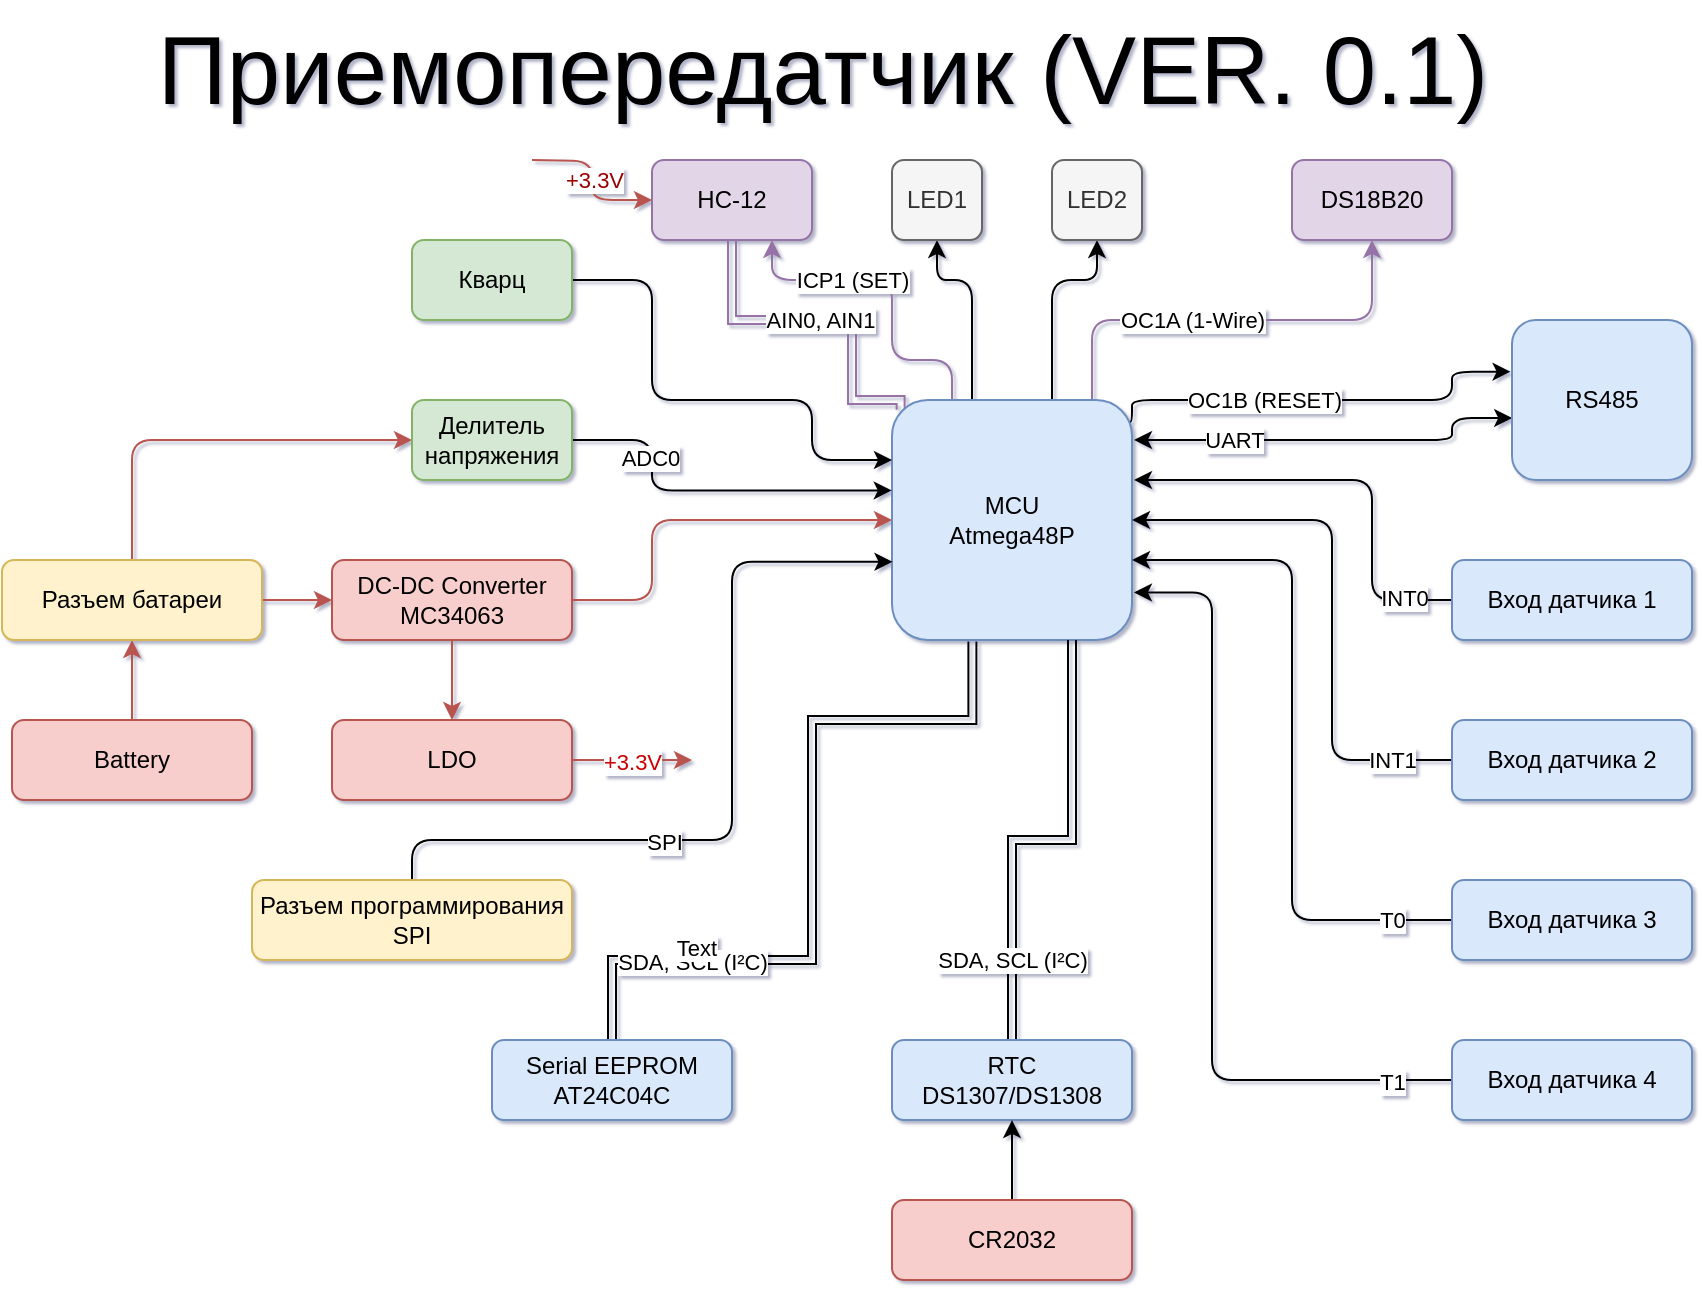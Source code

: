 <mxfile version="20.0.4" type="device"><diagram id="-rmkpjZkz6tKkBCrCUzL" name="Page-1"><mxGraphModel dx="735" dy="731" grid="1" gridSize="10" guides="1" tooltips="1" connect="1" arrows="1" fold="1" page="1" pageScale="1" pageWidth="850" pageHeight="1100" math="0" shadow="1"><root><mxCell id="0"/><mxCell id="1" parent="0"/><mxCell id="UCISzvIl-v4GKFJ1kHPi-4" style="edgeStyle=orthogonalEdgeStyle;rounded=1;orthogonalLoop=1;jettySize=auto;html=1;entryX=0.5;entryY=1;entryDx=0;entryDy=0;fillColor=#e1d5e7;strokeColor=#9673a6;" edge="1" parent="1" source="UCISzvIl-v4GKFJ1kHPi-2" target="UCISzvIl-v4GKFJ1kHPi-3"><mxGeometry relative="1" as="geometry"><Array as="points"><mxPoint x="580" y="200"/><mxPoint x="720" y="200"/></Array></mxGeometry></mxCell><mxCell id="UCISzvIl-v4GKFJ1kHPi-50" value="OC1A (1-Wire)" style="edgeLabel;html=1;align=center;verticalAlign=middle;resizable=0;points=[];" vertex="1" connectable="0" parent="UCISzvIl-v4GKFJ1kHPi-4"><mxGeometry x="-0.276" y="1" relative="1" as="geometry"><mxPoint x="10" y="1" as="offset"/></mxGeometry></mxCell><mxCell id="UCISzvIl-v4GKFJ1kHPi-7" style="edgeStyle=orthogonalEdgeStyle;rounded=0;orthogonalLoop=1;jettySize=auto;html=1;entryX=0.5;entryY=1;entryDx=0;entryDy=0;shape=link;fillColor=#e1d5e7;strokeColor=#9673a6;exitX=0.036;exitY=0.041;exitDx=0;exitDy=0;exitPerimeter=0;" edge="1" parent="1" source="UCISzvIl-v4GKFJ1kHPi-2" target="UCISzvIl-v4GKFJ1kHPi-6"><mxGeometry relative="1" as="geometry"><Array as="points"><mxPoint x="484" y="240"/><mxPoint x="460" y="240"/><mxPoint x="460" y="200"/><mxPoint x="400" y="200"/></Array></mxGeometry></mxCell><mxCell id="UCISzvIl-v4GKFJ1kHPi-20" value="AIN0, AIN1" style="edgeLabel;html=1;align=center;verticalAlign=middle;resizable=0;points=[];" vertex="1" connectable="0" parent="UCISzvIl-v4GKFJ1kHPi-7"><mxGeometry x="-0.154" y="-3" relative="1" as="geometry"><mxPoint x="-14" y="3" as="offset"/></mxGeometry></mxCell><mxCell id="UCISzvIl-v4GKFJ1kHPi-42" style="edgeStyle=orthogonalEdgeStyle;rounded=1;orthogonalLoop=1;jettySize=auto;html=1;entryX=0.5;entryY=1;entryDx=0;entryDy=0;startArrow=none;startFill=0;" edge="1" parent="1" source="UCISzvIl-v4GKFJ1kHPi-2" target="UCISzvIl-v4GKFJ1kHPi-39"><mxGeometry relative="1" as="geometry"><Array as="points"><mxPoint x="520" y="180"/><mxPoint x="503" y="180"/></Array></mxGeometry></mxCell><mxCell id="UCISzvIl-v4GKFJ1kHPi-43" style="edgeStyle=orthogonalEdgeStyle;rounded=1;orthogonalLoop=1;jettySize=auto;html=1;entryX=0.5;entryY=1;entryDx=0;entryDy=0;startArrow=none;startFill=0;" edge="1" parent="1" source="UCISzvIl-v4GKFJ1kHPi-2" target="UCISzvIl-v4GKFJ1kHPi-40"><mxGeometry relative="1" as="geometry"><Array as="points"><mxPoint x="560" y="180"/><mxPoint x="583" y="180"/></Array></mxGeometry></mxCell><mxCell id="UCISzvIl-v4GKFJ1kHPi-51" style="edgeStyle=orthogonalEdgeStyle;rounded=1;orthogonalLoop=1;jettySize=auto;html=1;entryX=-0.008;entryY=0.323;entryDx=0;entryDy=0;startArrow=none;startFill=0;exitX=0.985;exitY=0.092;exitDx=0;exitDy=0;exitPerimeter=0;entryPerimeter=0;" edge="1" parent="1" source="UCISzvIl-v4GKFJ1kHPi-2" target="UCISzvIl-v4GKFJ1kHPi-31"><mxGeometry relative="1" as="geometry"><Array as="points"><mxPoint x="600" y="251"/><mxPoint x="600" y="240"/><mxPoint x="760" y="240"/><mxPoint x="760" y="226"/></Array></mxGeometry></mxCell><mxCell id="UCISzvIl-v4GKFJ1kHPi-52" value="OC1B (RESET)" style="edgeLabel;html=1;align=center;verticalAlign=middle;resizable=0;points=[];" vertex="1" connectable="0" parent="UCISzvIl-v4GKFJ1kHPi-51"><mxGeometry x="-0.508" y="-1" relative="1" as="geometry"><mxPoint x="26" y="-1" as="offset"/></mxGeometry></mxCell><mxCell id="UCISzvIl-v4GKFJ1kHPi-70" value="" style="edgeStyle=orthogonalEdgeStyle;rounded=1;orthogonalLoop=1;jettySize=auto;html=1;fontSize=48;fontColor=#000000;startArrow=none;startFill=0;exitX=0.25;exitY=0;exitDx=0;exitDy=0;fontStyle=2;fillColor=#e1d5e7;strokeColor=#9673a6;" edge="1" parent="1" source="UCISzvIl-v4GKFJ1kHPi-2"><mxGeometry x="-0.176" y="-10" relative="1" as="geometry"><mxPoint x="420" y="160.0" as="targetPoint"/><Array as="points"><mxPoint x="510" y="220"/><mxPoint x="480" y="220"/><mxPoint x="480" y="180"/><mxPoint x="420" y="180"/></Array><mxPoint as="offset"/></mxGeometry></mxCell><mxCell id="UCISzvIl-v4GKFJ1kHPi-73" value="ICP1 (SET)" style="edgeLabel;html=1;align=center;verticalAlign=middle;resizable=0;points=[];fontSize=11;fontColor=#000000;" vertex="1" connectable="0" parent="UCISzvIl-v4GKFJ1kHPi-70"><mxGeometry x="-0.632" relative="1" as="geometry"><mxPoint x="-39" y="-40" as="offset"/></mxGeometry></mxCell><mxCell id="UCISzvIl-v4GKFJ1kHPi-2" value="MCU&lt;br&gt;Atmega48P" style="rounded=1;whiteSpace=wrap;html=1;fillColor=#dae8fc;strokeColor=#6c8ebf;" vertex="1" parent="1"><mxGeometry x="480" y="240" width="120" height="120" as="geometry"/></mxCell><mxCell id="UCISzvIl-v4GKFJ1kHPi-3" value="DS18B20" style="rounded=1;whiteSpace=wrap;html=1;fillColor=#e1d5e7;strokeColor=#9673a6;" vertex="1" parent="1"><mxGeometry x="680" y="120" width="80" height="40" as="geometry"/></mxCell><mxCell id="UCISzvIl-v4GKFJ1kHPi-6" value="HC-12" style="rounded=1;whiteSpace=wrap;html=1;fillColor=#e1d5e7;strokeColor=#9673a6;" vertex="1" parent="1"><mxGeometry x="360" y="120" width="80" height="40" as="geometry"/></mxCell><mxCell id="UCISzvIl-v4GKFJ1kHPi-10" style="edgeStyle=orthogonalEdgeStyle;rounded=1;orthogonalLoop=1;jettySize=auto;html=1;entryX=0;entryY=0.5;entryDx=0;entryDy=0;fillColor=#f8cecc;strokeColor=#b85450;" edge="1" parent="1" source="UCISzvIl-v4GKFJ1kHPi-9" target="UCISzvIl-v4GKFJ1kHPi-2"><mxGeometry relative="1" as="geometry"><Array as="points"><mxPoint x="360" y="340"/><mxPoint x="360" y="300"/></Array></mxGeometry></mxCell><mxCell id="UCISzvIl-v4GKFJ1kHPi-63" style="edgeStyle=orthogonalEdgeStyle;rounded=0;orthogonalLoop=1;jettySize=auto;html=1;entryX=0.5;entryY=0;entryDx=0;entryDy=0;startArrow=none;startFill=0;fillColor=#f8cecc;strokeColor=#b85450;" edge="1" parent="1" source="UCISzvIl-v4GKFJ1kHPi-9" target="UCISzvIl-v4GKFJ1kHPi-62"><mxGeometry relative="1" as="geometry"/></mxCell><mxCell id="UCISzvIl-v4GKFJ1kHPi-9" value="DC-DC Converter&lt;br&gt;MC34063" style="rounded=1;whiteSpace=wrap;html=1;fillColor=#f8cecc;strokeColor=#b85450;" vertex="1" parent="1"><mxGeometry x="200" y="320" width="120" height="40" as="geometry"/></mxCell><mxCell id="UCISzvIl-v4GKFJ1kHPi-12" style="edgeStyle=orthogonalEdgeStyle;rounded=1;orthogonalLoop=1;jettySize=auto;html=1;entryX=1;entryY=0.5;entryDx=0;entryDy=0;" edge="1" parent="1" source="UCISzvIl-v4GKFJ1kHPi-11" target="UCISzvIl-v4GKFJ1kHPi-2"><mxGeometry relative="1" as="geometry"><Array as="points"><mxPoint x="700" y="420"/><mxPoint x="700" y="300"/></Array></mxGeometry></mxCell><mxCell id="UCISzvIl-v4GKFJ1kHPi-13" value="INT1" style="edgeLabel;html=1;align=center;verticalAlign=middle;resizable=0;points=[];" vertex="1" connectable="0" parent="UCISzvIl-v4GKFJ1kHPi-12"><mxGeometry x="0.145" y="-2" relative="1" as="geometry"><mxPoint x="28" y="100" as="offset"/></mxGeometry></mxCell><mxCell id="UCISzvIl-v4GKFJ1kHPi-11" value="Вход датчика 2" style="rounded=1;whiteSpace=wrap;html=1;fillColor=#dae8fc;strokeColor=#6c8ebf;" vertex="1" parent="1"><mxGeometry x="760" y="400" width="120" height="40" as="geometry"/></mxCell><mxCell id="UCISzvIl-v4GKFJ1kHPi-15" style="edgeStyle=orthogonalEdgeStyle;rounded=1;orthogonalLoop=1;jettySize=auto;html=1;" edge="1" parent="1" source="UCISzvIl-v4GKFJ1kHPi-14"><mxGeometry relative="1" as="geometry"><mxPoint x="600" y="320" as="targetPoint"/><Array as="points"><mxPoint x="680" y="500"/><mxPoint x="680" y="320"/></Array></mxGeometry></mxCell><mxCell id="UCISzvIl-v4GKFJ1kHPi-16" value="T0" style="edgeLabel;html=1;align=center;verticalAlign=middle;resizable=0;points=[];" vertex="1" connectable="0" parent="UCISzvIl-v4GKFJ1kHPi-15"><mxGeometry x="0.0" y="-1" relative="1" as="geometry"><mxPoint x="49" y="90" as="offset"/></mxGeometry></mxCell><mxCell id="UCISzvIl-v4GKFJ1kHPi-14" value="Вход датчика 3" style="rounded=1;whiteSpace=wrap;html=1;fillColor=#dae8fc;strokeColor=#6c8ebf;" vertex="1" parent="1"><mxGeometry x="760" y="480" width="120" height="40" as="geometry"/></mxCell><mxCell id="UCISzvIl-v4GKFJ1kHPi-18" style="edgeStyle=orthogonalEdgeStyle;rounded=1;orthogonalLoop=1;jettySize=auto;html=1;entryX=1.008;entryY=0.802;entryDx=0;entryDy=0;entryPerimeter=0;" edge="1" parent="1" source="UCISzvIl-v4GKFJ1kHPi-17" target="UCISzvIl-v4GKFJ1kHPi-2"><mxGeometry relative="1" as="geometry"><Array as="points"><mxPoint x="640" y="580"/><mxPoint x="640" y="336"/></Array></mxGeometry></mxCell><mxCell id="UCISzvIl-v4GKFJ1kHPi-19" value="T1" style="edgeLabel;html=1;align=center;verticalAlign=middle;resizable=0;points=[];" vertex="1" connectable="0" parent="UCISzvIl-v4GKFJ1kHPi-18"><mxGeometry x="-0.073" y="-2" relative="1" as="geometry"><mxPoint x="88" y="67" as="offset"/></mxGeometry></mxCell><mxCell id="UCISzvIl-v4GKFJ1kHPi-17" value="Вход датчика 4" style="rounded=1;whiteSpace=wrap;html=1;fillColor=#dae8fc;strokeColor=#6c8ebf;" vertex="1" parent="1"><mxGeometry x="760" y="560" width="120" height="40" as="geometry"/></mxCell><mxCell id="UCISzvIl-v4GKFJ1kHPi-29" style="edgeStyle=orthogonalEdgeStyle;rounded=1;orthogonalLoop=1;jettySize=auto;html=1;entryX=0;entryY=0.25;entryDx=0;entryDy=0;startArrow=none;startFill=0;" edge="1" parent="1" source="UCISzvIl-v4GKFJ1kHPi-21" target="UCISzvIl-v4GKFJ1kHPi-2"><mxGeometry relative="1" as="geometry"><Array as="points"><mxPoint x="360" y="180"/><mxPoint x="360" y="240"/><mxPoint x="440" y="240"/><mxPoint x="440" y="270"/></Array></mxGeometry></mxCell><mxCell id="UCISzvIl-v4GKFJ1kHPi-21" value="Кварц" style="rounded=1;whiteSpace=wrap;html=1;fillColor=#d5e8d4;strokeColor=#82b366;" vertex="1" parent="1"><mxGeometry x="240" y="160" width="80" height="40" as="geometry"/></mxCell><mxCell id="UCISzvIl-v4GKFJ1kHPi-30" style="edgeStyle=orthogonalEdgeStyle;rounded=1;orthogonalLoop=1;jettySize=auto;html=1;entryX=0.002;entryY=0.674;entryDx=0;entryDy=0;entryPerimeter=0;startArrow=none;startFill=0;" edge="1" parent="1" source="UCISzvIl-v4GKFJ1kHPi-22" target="UCISzvIl-v4GKFJ1kHPi-2"><mxGeometry relative="1" as="geometry"><Array as="points"><mxPoint x="400" y="460"/><mxPoint x="400" y="321"/></Array></mxGeometry></mxCell><mxCell id="UCISzvIl-v4GKFJ1kHPi-35" value="SPI" style="edgeLabel;html=1;align=center;verticalAlign=middle;resizable=0;points=[];" vertex="1" connectable="0" parent="UCISzvIl-v4GKFJ1kHPi-30"><mxGeometry x="-0.27" y="-1" relative="1" as="geometry"><mxPoint as="offset"/></mxGeometry></mxCell><mxCell id="UCISzvIl-v4GKFJ1kHPi-22" value="Разъем программирования&lt;br&gt;SPI" style="rounded=1;whiteSpace=wrap;html=1;fillColor=#fff2cc;strokeColor=#d6b656;" vertex="1" parent="1"><mxGeometry x="160" y="480" width="160" height="40" as="geometry"/></mxCell><mxCell id="UCISzvIl-v4GKFJ1kHPi-24" style="edgeStyle=orthogonalEdgeStyle;rounded=0;orthogonalLoop=1;jettySize=auto;html=1;startArrow=classic;startFill=1;entryX=0.335;entryY=1.006;entryDx=0;entryDy=0;entryPerimeter=0;shape=link;" edge="1" parent="1" source="UCISzvIl-v4GKFJ1kHPi-23" target="UCISzvIl-v4GKFJ1kHPi-2"><mxGeometry relative="1" as="geometry"><Array as="points"><mxPoint x="340" y="520"/><mxPoint x="440" y="520"/><mxPoint x="440" y="400"/><mxPoint x="520" y="400"/></Array></mxGeometry></mxCell><mxCell id="UCISzvIl-v4GKFJ1kHPi-25" value="SDA, SCL (I²C)" style="edgeLabel;html=1;align=center;verticalAlign=middle;resizable=0;points=[];" vertex="1" connectable="0" parent="UCISzvIl-v4GKFJ1kHPi-24"><mxGeometry x="-0.202" y="-2" relative="1" as="geometry"><mxPoint x="-62" y="12" as="offset"/></mxGeometry></mxCell><mxCell id="UCISzvIl-v4GKFJ1kHPi-54" value="Text" style="edgeLabel;html=1;align=center;verticalAlign=middle;resizable=0;points=[];" vertex="1" connectable="0" parent="UCISzvIl-v4GKFJ1kHPi-24"><mxGeometry x="-0.568" y="6" relative="1" as="geometry"><mxPoint as="offset"/></mxGeometry></mxCell><mxCell id="UCISzvIl-v4GKFJ1kHPi-23" value="Serial EEPROM&lt;br&gt;AT24C04C" style="rounded=1;whiteSpace=wrap;html=1;fillColor=#dae8fc;strokeColor=#6c8ebf;" vertex="1" parent="1"><mxGeometry x="280" y="560" width="120" height="40" as="geometry"/></mxCell><mxCell id="UCISzvIl-v4GKFJ1kHPi-28" style="edgeStyle=orthogonalEdgeStyle;rounded=0;orthogonalLoop=1;jettySize=auto;html=1;startArrow=classic;startFill=1;entryX=0.75;entryY=1;entryDx=0;entryDy=0;shape=link;" edge="1" parent="1" source="UCISzvIl-v4GKFJ1kHPi-26" target="UCISzvIl-v4GKFJ1kHPi-2"><mxGeometry relative="1" as="geometry"/></mxCell><mxCell id="UCISzvIl-v4GKFJ1kHPi-55" value="SDA, SCL (I²C)" style="edgeLabel;html=1;align=center;verticalAlign=middle;resizable=0;points=[];" vertex="1" connectable="0" parent="UCISzvIl-v4GKFJ1kHPi-28"><mxGeometry x="-0.366" y="-2" relative="1" as="geometry"><mxPoint x="-2" y="33" as="offset"/></mxGeometry></mxCell><mxCell id="UCISzvIl-v4GKFJ1kHPi-26" value="RTC&lt;br&gt;DS1307/DS1308" style="rounded=1;whiteSpace=wrap;html=1;fillColor=#dae8fc;strokeColor=#6c8ebf;" vertex="1" parent="1"><mxGeometry x="480" y="560" width="120" height="40" as="geometry"/></mxCell><mxCell id="UCISzvIl-v4GKFJ1kHPi-33" style="edgeStyle=orthogonalEdgeStyle;rounded=1;orthogonalLoop=1;jettySize=auto;html=1;startArrow=classic;startFill=1;exitX=0.001;exitY=0.613;exitDx=0;exitDy=0;exitPerimeter=0;" edge="1" parent="1" source="UCISzvIl-v4GKFJ1kHPi-31"><mxGeometry relative="1" as="geometry"><mxPoint x="760" y="220.0" as="sourcePoint"/><mxPoint x="601" y="260" as="targetPoint"/><Array as="points"><mxPoint x="760" y="249"/><mxPoint x="760" y="260"/></Array></mxGeometry></mxCell><mxCell id="UCISzvIl-v4GKFJ1kHPi-34" value="UART" style="edgeLabel;html=1;align=center;verticalAlign=middle;resizable=0;points=[];" vertex="1" connectable="0" parent="UCISzvIl-v4GKFJ1kHPi-33"><mxGeometry x="0.021" relative="1" as="geometry"><mxPoint x="-48" as="offset"/></mxGeometry></mxCell><mxCell id="UCISzvIl-v4GKFJ1kHPi-31" value="RS485" style="rounded=1;whiteSpace=wrap;html=1;fillColor=#dae8fc;strokeColor=#6c8ebf;" vertex="1" parent="1"><mxGeometry x="790" y="200" width="90" height="80" as="geometry"/></mxCell><mxCell id="UCISzvIl-v4GKFJ1kHPi-37" style="edgeStyle=orthogonalEdgeStyle;rounded=1;orthogonalLoop=1;jettySize=auto;html=1;entryX=1.008;entryY=0.338;entryDx=0;entryDy=0;entryPerimeter=0;startArrow=none;startFill=0;" edge="1" parent="1" source="UCISzvIl-v4GKFJ1kHPi-36" target="UCISzvIl-v4GKFJ1kHPi-2"><mxGeometry relative="1" as="geometry"><Array as="points"><mxPoint x="720" y="340"/><mxPoint x="720" y="280"/><mxPoint x="601" y="280"/></Array></mxGeometry></mxCell><mxCell id="UCISzvIl-v4GKFJ1kHPi-38" value="INT0" style="edgeLabel;html=1;align=center;verticalAlign=middle;resizable=0;points=[];" vertex="1" connectable="0" parent="UCISzvIl-v4GKFJ1kHPi-37"><mxGeometry x="-0.775" y="-1" relative="1" as="geometry"><mxPoint as="offset"/></mxGeometry></mxCell><mxCell id="UCISzvIl-v4GKFJ1kHPi-36" value="Вход датчика 1" style="rounded=1;whiteSpace=wrap;html=1;fillColor=#dae8fc;strokeColor=#6c8ebf;" vertex="1" parent="1"><mxGeometry x="760" y="320" width="120" height="40" as="geometry"/></mxCell><mxCell id="UCISzvIl-v4GKFJ1kHPi-39" value="LED1" style="rounded=1;whiteSpace=wrap;html=1;fillColor=#f5f5f5;strokeColor=#666666;fontColor=#333333;" vertex="1" parent="1"><mxGeometry x="480" y="120" width="45" height="40" as="geometry"/></mxCell><mxCell id="UCISzvIl-v4GKFJ1kHPi-40" value="LED2" style="rounded=1;whiteSpace=wrap;html=1;fillColor=#f5f5f5;strokeColor=#666666;fontColor=#333333;" vertex="1" parent="1"><mxGeometry x="560" y="120" width="45" height="40" as="geometry"/></mxCell><mxCell id="UCISzvIl-v4GKFJ1kHPi-48" style="edgeStyle=orthogonalEdgeStyle;rounded=1;orthogonalLoop=1;jettySize=auto;html=1;entryX=0;entryY=0.5;entryDx=0;entryDy=0;startArrow=none;startFill=0;fillColor=#f8cecc;strokeColor=#b85450;" edge="1" parent="1" source="UCISzvIl-v4GKFJ1kHPi-58" target="UCISzvIl-v4GKFJ1kHPi-45"><mxGeometry relative="1" as="geometry"><Array as="points"><mxPoint x="100" y="260"/></Array></mxGeometry></mxCell><mxCell id="UCISzvIl-v4GKFJ1kHPi-61" style="edgeStyle=orthogonalEdgeStyle;rounded=0;orthogonalLoop=1;jettySize=auto;html=1;entryX=0.5;entryY=1;entryDx=0;entryDy=0;startArrow=none;startFill=0;fillColor=#f8cecc;strokeColor=#b85450;" edge="1" parent="1" source="UCISzvIl-v4GKFJ1kHPi-44" target="UCISzvIl-v4GKFJ1kHPi-58"><mxGeometry relative="1" as="geometry"/></mxCell><mxCell id="UCISzvIl-v4GKFJ1kHPi-44" value="Battery" style="rounded=1;whiteSpace=wrap;html=1;fillColor=#f8cecc;strokeColor=#b85450;" vertex="1" parent="1"><mxGeometry x="40" y="400" width="120" height="40" as="geometry"/></mxCell><mxCell id="UCISzvIl-v4GKFJ1kHPi-46" style="edgeStyle=orthogonalEdgeStyle;rounded=1;orthogonalLoop=1;jettySize=auto;html=1;entryX=-0.001;entryY=0.377;entryDx=0;entryDy=0;entryPerimeter=0;startArrow=none;startFill=0;" edge="1" parent="1" source="UCISzvIl-v4GKFJ1kHPi-45" target="UCISzvIl-v4GKFJ1kHPi-2"><mxGeometry relative="1" as="geometry"><Array as="points"><mxPoint x="360" y="260"/><mxPoint x="360" y="285"/></Array></mxGeometry></mxCell><mxCell id="UCISzvIl-v4GKFJ1kHPi-47" value="ADC0" style="edgeLabel;html=1;align=center;verticalAlign=middle;resizable=0;points=[];" vertex="1" connectable="0" parent="UCISzvIl-v4GKFJ1kHPi-46"><mxGeometry x="-0.473" y="-1" relative="1" as="geometry"><mxPoint as="offset"/></mxGeometry></mxCell><mxCell id="UCISzvIl-v4GKFJ1kHPi-45" value="Делитель напряжения" style="rounded=1;whiteSpace=wrap;html=1;fillColor=#d5e8d4;strokeColor=#82b366;" vertex="1" parent="1"><mxGeometry x="240" y="240" width="80" height="40" as="geometry"/></mxCell><mxCell id="UCISzvIl-v4GKFJ1kHPi-57" style="edgeStyle=orthogonalEdgeStyle;rounded=1;orthogonalLoop=1;jettySize=auto;html=1;entryX=0.5;entryY=1;entryDx=0;entryDy=0;startArrow=none;startFill=0;" edge="1" parent="1" source="UCISzvIl-v4GKFJ1kHPi-56" target="UCISzvIl-v4GKFJ1kHPi-26"><mxGeometry relative="1" as="geometry"/></mxCell><mxCell id="UCISzvIl-v4GKFJ1kHPi-56" value="CR2032" style="rounded=1;whiteSpace=wrap;html=1;fillColor=#f8cecc;strokeColor=#b85450;" vertex="1" parent="1"><mxGeometry x="480" y="640" width="120" height="40" as="geometry"/></mxCell><mxCell id="UCISzvIl-v4GKFJ1kHPi-60" style="edgeStyle=orthogonalEdgeStyle;rounded=0;orthogonalLoop=1;jettySize=auto;html=1;entryX=0;entryY=0.5;entryDx=0;entryDy=0;startArrow=none;startFill=0;fillColor=#f8cecc;strokeColor=#b85450;" edge="1" parent="1" source="UCISzvIl-v4GKFJ1kHPi-58" target="UCISzvIl-v4GKFJ1kHPi-9"><mxGeometry relative="1" as="geometry"/></mxCell><mxCell id="UCISzvIl-v4GKFJ1kHPi-58" value="Разъем батареи" style="rounded=1;whiteSpace=wrap;html=1;fillColor=#fff2cc;strokeColor=#d6b656;" vertex="1" parent="1"><mxGeometry x="35" y="320" width="130" height="40" as="geometry"/></mxCell><mxCell id="UCISzvIl-v4GKFJ1kHPi-64" value="&lt;font color=&quot;#cc0000&quot;&gt;+3.3V&lt;/font&gt;" style="edgeStyle=orthogonalEdgeStyle;rounded=0;orthogonalLoop=1;jettySize=auto;html=1;startArrow=none;startFill=0;fillColor=#f8cecc;strokeColor=#b85450;" edge="1" parent="1" source="UCISzvIl-v4GKFJ1kHPi-62"><mxGeometry relative="1" as="geometry"><mxPoint x="380" y="420" as="targetPoint"/></mxGeometry></mxCell><mxCell id="UCISzvIl-v4GKFJ1kHPi-62" value="LDO" style="rounded=1;whiteSpace=wrap;html=1;fillColor=#f8cecc;strokeColor=#b85450;" vertex="1" parent="1"><mxGeometry x="200" y="400" width="120" height="40" as="geometry"/></mxCell><mxCell id="UCISzvIl-v4GKFJ1kHPi-67" value="&lt;font color=&quot;#990000&quot;&gt;+3.3V&lt;/font&gt;" style="edgeStyle=orthogonalEdgeStyle;rounded=1;orthogonalLoop=1;jettySize=auto;html=1;startArrow=none;startFill=0;fillColor=#f8cecc;strokeColor=#b85450;entryX=0;entryY=0.5;entryDx=0;entryDy=0;" edge="1" parent="1" target="UCISzvIl-v4GKFJ1kHPi-6"><mxGeometry relative="1" as="geometry"><mxPoint x="350.12" y="137.72" as="targetPoint"/><mxPoint x="300" y="120" as="sourcePoint"/></mxGeometry></mxCell><mxCell id="UCISzvIl-v4GKFJ1kHPi-68" value="&lt;font color=&quot;#000000&quot; style=&quot;font-size: 48px;&quot;&gt;Приемопередатчик (VER. 0.1)&lt;/font&gt;" style="text;html=1;align=center;verticalAlign=middle;resizable=0;points=[];autosize=1;strokeColor=none;fillColor=none;fontColor=#990000;" vertex="1" parent="1"><mxGeometry x="100" y="40" width="690" height="70" as="geometry"/></mxCell></root></mxGraphModel></diagram></mxfile>